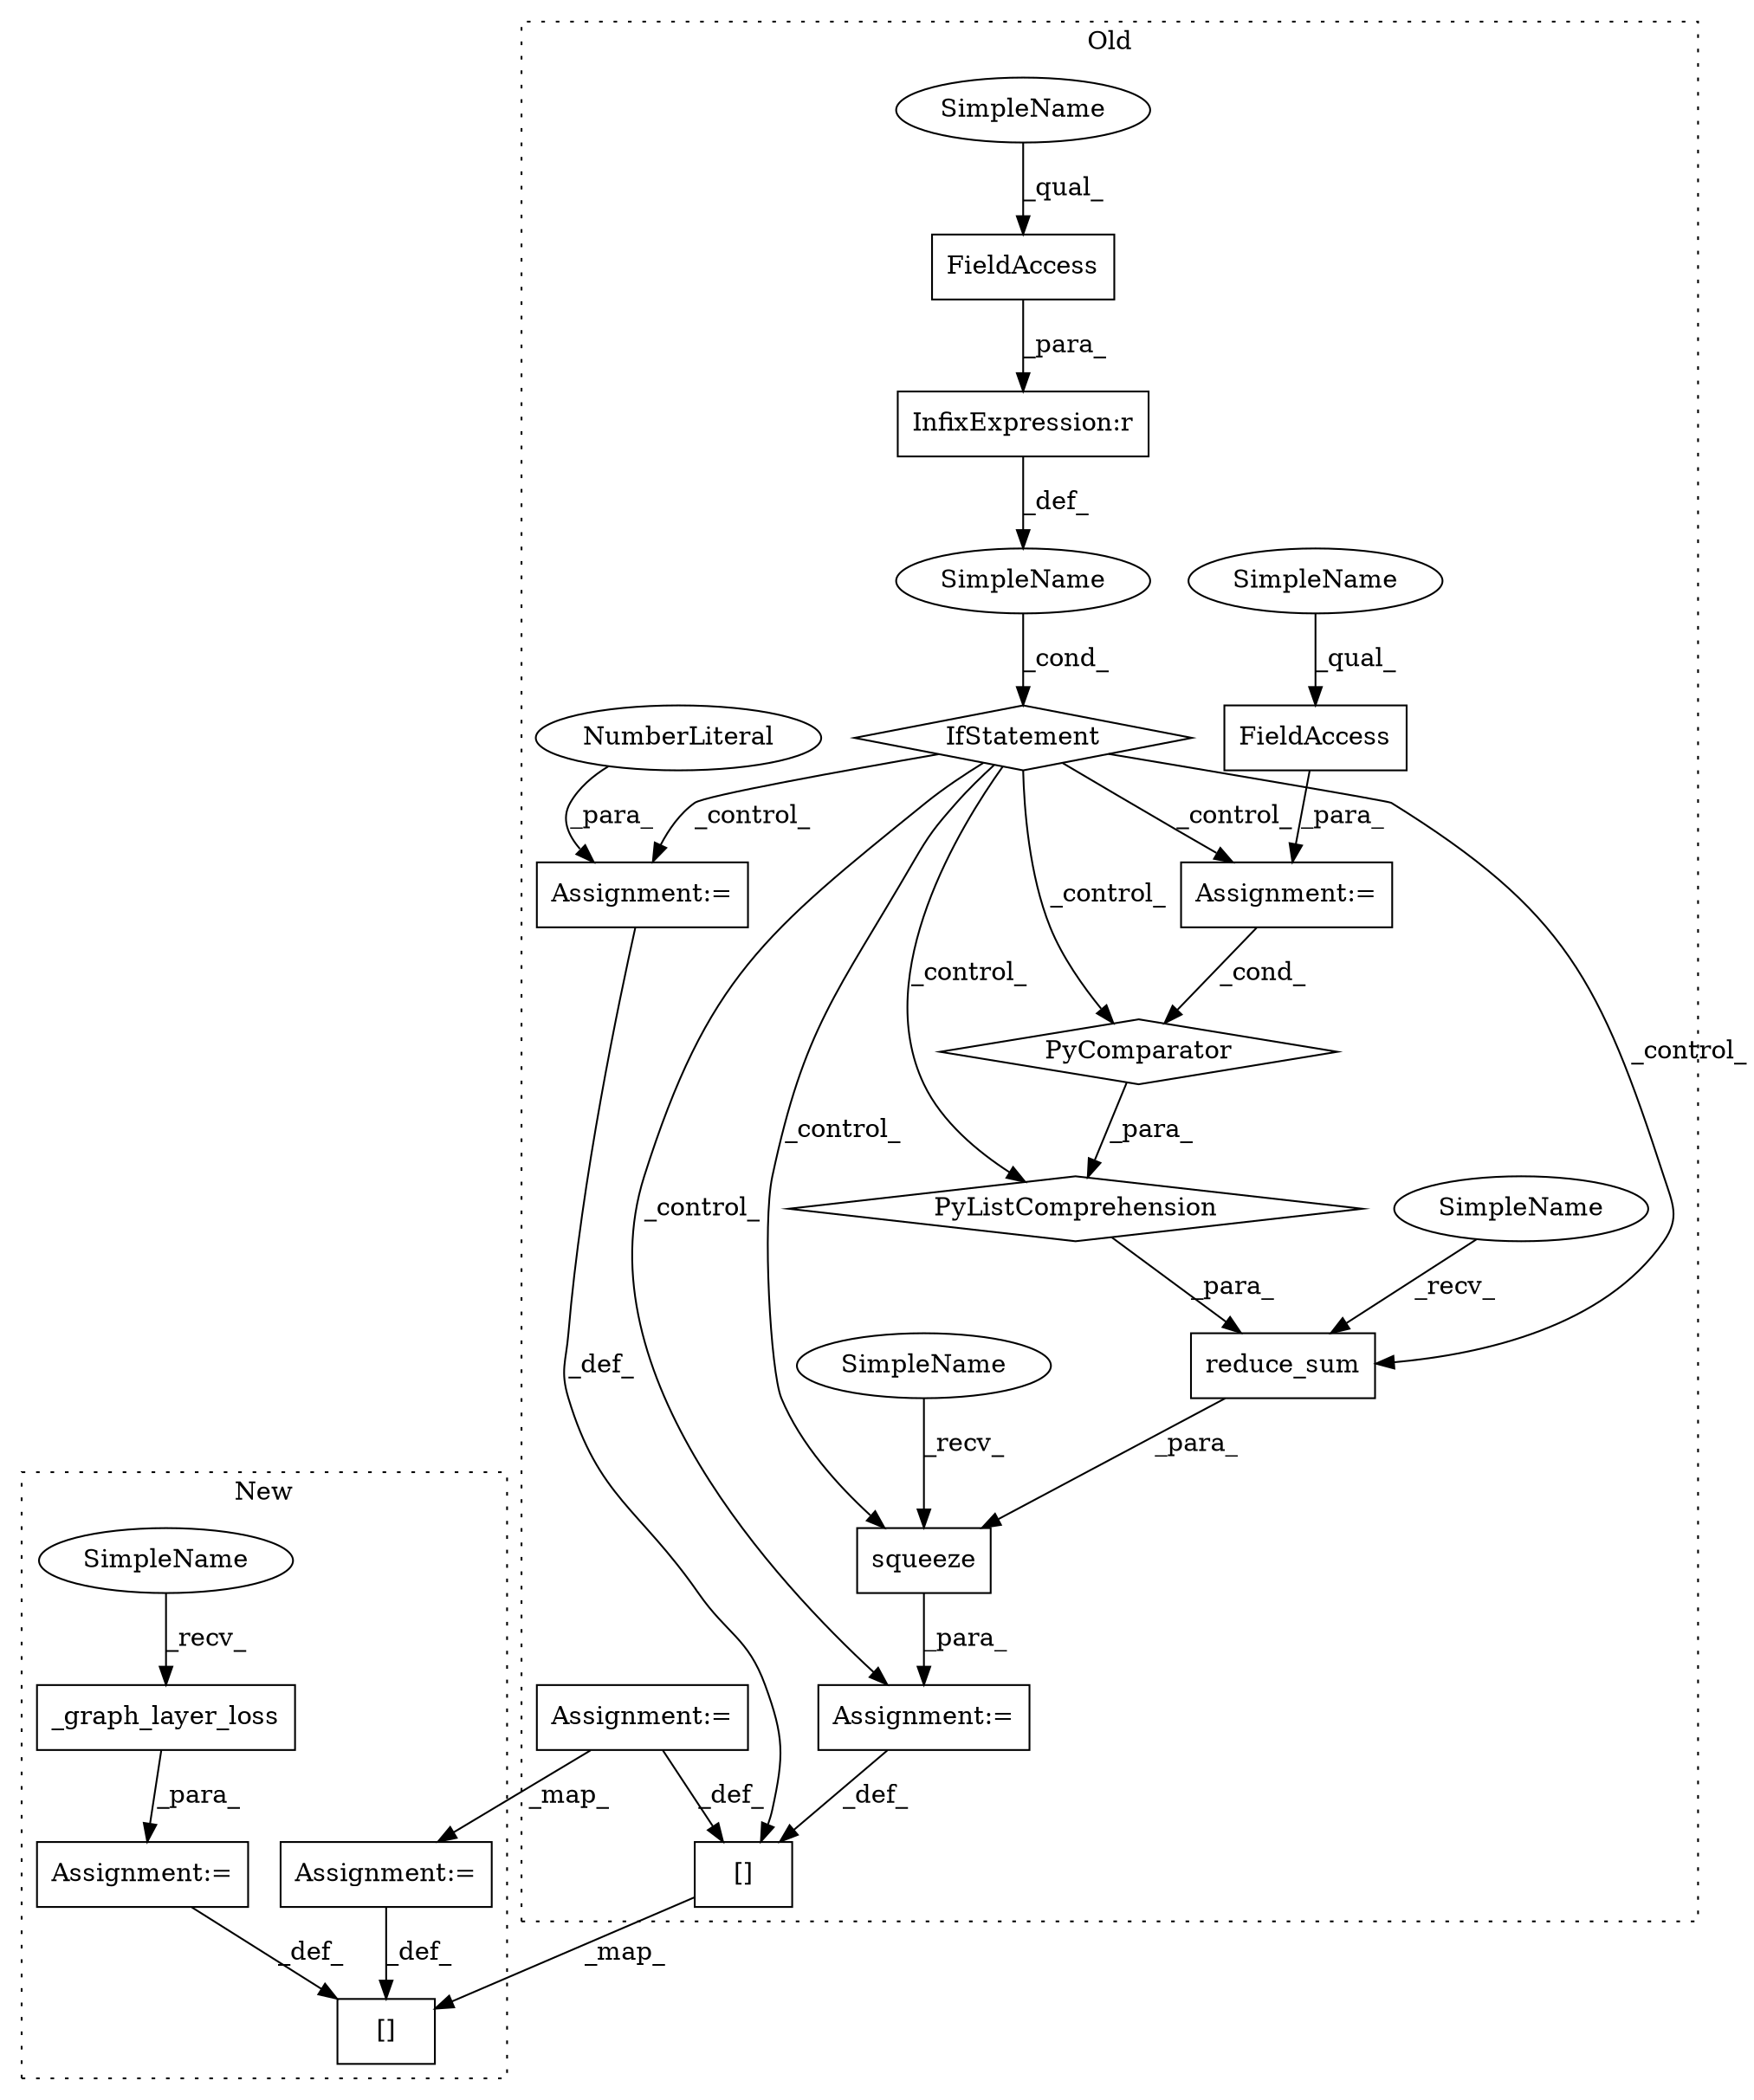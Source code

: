 digraph G {
subgraph cluster0 {
1 [label="PyListComprehension" a="109" s="14504" l="240" shape="diamond"];
3 [label="[]" a="2" s="15774,15796" l="16,1" shape="box"];
5 [label="SimpleName" a="42" s="" l="" shape="ellipse"];
6 [label="squeeze" a="32" s="14453,14739" l="8,1" shape="box"];
7 [label="PyComparator" a="113" s="14665" l="71" shape="diamond"];
8 [label="InfixExpression:r" a="27" s="14408" l="4" shape="box"];
9 [label="reduce_sum" a="32" s="14472,14744" l="32,-5" shape="box"];
10 [label="FieldAccess" a="22" s="14393" l="15" shape="box"];
11 [label="FieldAccess" a="22" s="14676" l="12" shape="box"];
12 [label="IfStatement" a="25" s="14389,14416" l="4,2" shape="diamond"];
13 [label="Assignment:=" a="7" s="14441" l="1" shape="box"];
15 [label="Assignment:=" a="7" s="14665" l="71" shape="box"];
16 [label="Assignment:=" a="7" s="14785" l="1" shape="box"];
17 [label="NumberLiteral" a="34" s="14786" l="3" shape="ellipse"];
18 [label="Assignment:=" a="7" s="11730" l="7" shape="box"];
20 [label="SimpleName" a="42" s="14676" l="4" shape="ellipse"];
21 [label="SimpleName" a="42" s="14393" l="4" shape="ellipse"];
23 [label="SimpleName" a="42" s="14442" l="10" shape="ellipse"];
24 [label="SimpleName" a="42" s="14461" l="10" shape="ellipse"];
label = "Old";
style="dotted";
}
subgraph cluster1 {
2 [label="_graph_layer_loss" a="32" s="14361" l="19" shape="box"];
4 [label="[]" a="2" s="15351,15373" l="16,1" shape="box"];
14 [label="Assignment:=" a="7" s="14355" l="1" shape="box"];
19 [label="Assignment:=" a="7" s="11689" l="7" shape="box"];
22 [label="SimpleName" a="42" s="14356" l="4" shape="ellipse"];
label = "New";
style="dotted";
}
1 -> 9 [label="_para_"];
2 -> 14 [label="_para_"];
3 -> 4 [label="_map_"];
5 -> 12 [label="_cond_"];
6 -> 13 [label="_para_"];
7 -> 1 [label="_para_"];
8 -> 5 [label="_def_"];
9 -> 6 [label="_para_"];
10 -> 8 [label="_para_"];
11 -> 15 [label="_para_"];
12 -> 7 [label="_control_"];
12 -> 15 [label="_control_"];
12 -> 1 [label="_control_"];
12 -> 6 [label="_control_"];
12 -> 13 [label="_control_"];
12 -> 16 [label="_control_"];
12 -> 9 [label="_control_"];
13 -> 3 [label="_def_"];
14 -> 4 [label="_def_"];
15 -> 7 [label="_cond_"];
16 -> 3 [label="_def_"];
17 -> 16 [label="_para_"];
18 -> 19 [label="_map_"];
18 -> 3 [label="_def_"];
19 -> 4 [label="_def_"];
20 -> 11 [label="_qual_"];
21 -> 10 [label="_qual_"];
22 -> 2 [label="_recv_"];
23 -> 6 [label="_recv_"];
24 -> 9 [label="_recv_"];
}